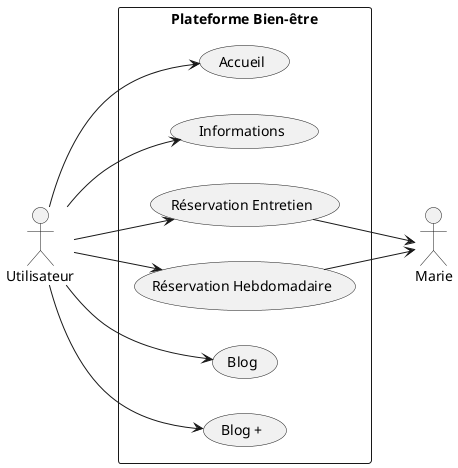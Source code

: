 @startuml
left to right direction
actor Utilisateur as U
actor Marie as M

rectangle "Plateforme Bien-être" {
  U --> (Accueil)
  U --> (Informations)
  U --> (Réservation Entretien)
  U --> (Réservation Hebdomadaire)
  U --> (Blog)
  U --> (Blog +)
  (Réservation Entretien) --> M
  (Réservation Hebdomadaire) --> M
}
@enduml